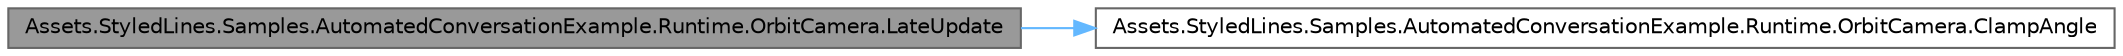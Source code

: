 digraph "Assets.StyledLines.Samples.AutomatedConversationExample.Runtime.OrbitCamera.LateUpdate"
{
 // INTERACTIVE_SVG=YES
 // LATEX_PDF_SIZE
  bgcolor="transparent";
  edge [fontname=Helvetica,fontsize=10,labelfontname=Helvetica,labelfontsize=10];
  node [fontname=Helvetica,fontsize=10,shape=box,height=0.2,width=0.4];
  rankdir="LR";
  Node1 [id="Node000001",label="Assets.StyledLines.Samples.AutomatedConversationExample.Runtime.OrbitCamera.LateUpdate",height=0.2,width=0.4,color="gray40", fillcolor="grey60", style="filled", fontcolor="black",tooltip=" "];
  Node1 -> Node2 [id="edge1_Node000001_Node000002",color="steelblue1",style="solid",tooltip=" "];
  Node2 [id="Node000002",label="Assets.StyledLines.Samples.AutomatedConversationExample.Runtime.OrbitCamera.ClampAngle",height=0.2,width=0.4,color="grey40", fillcolor="white", style="filled",URL="$class_assets_1_1_styled_lines_1_1_samples_1_1_automated_conversation_example_1_1_runtime_1_1_orbit_camera.html#acc23dfe84067e209aadbe527712852d0",tooltip=" "];
}
